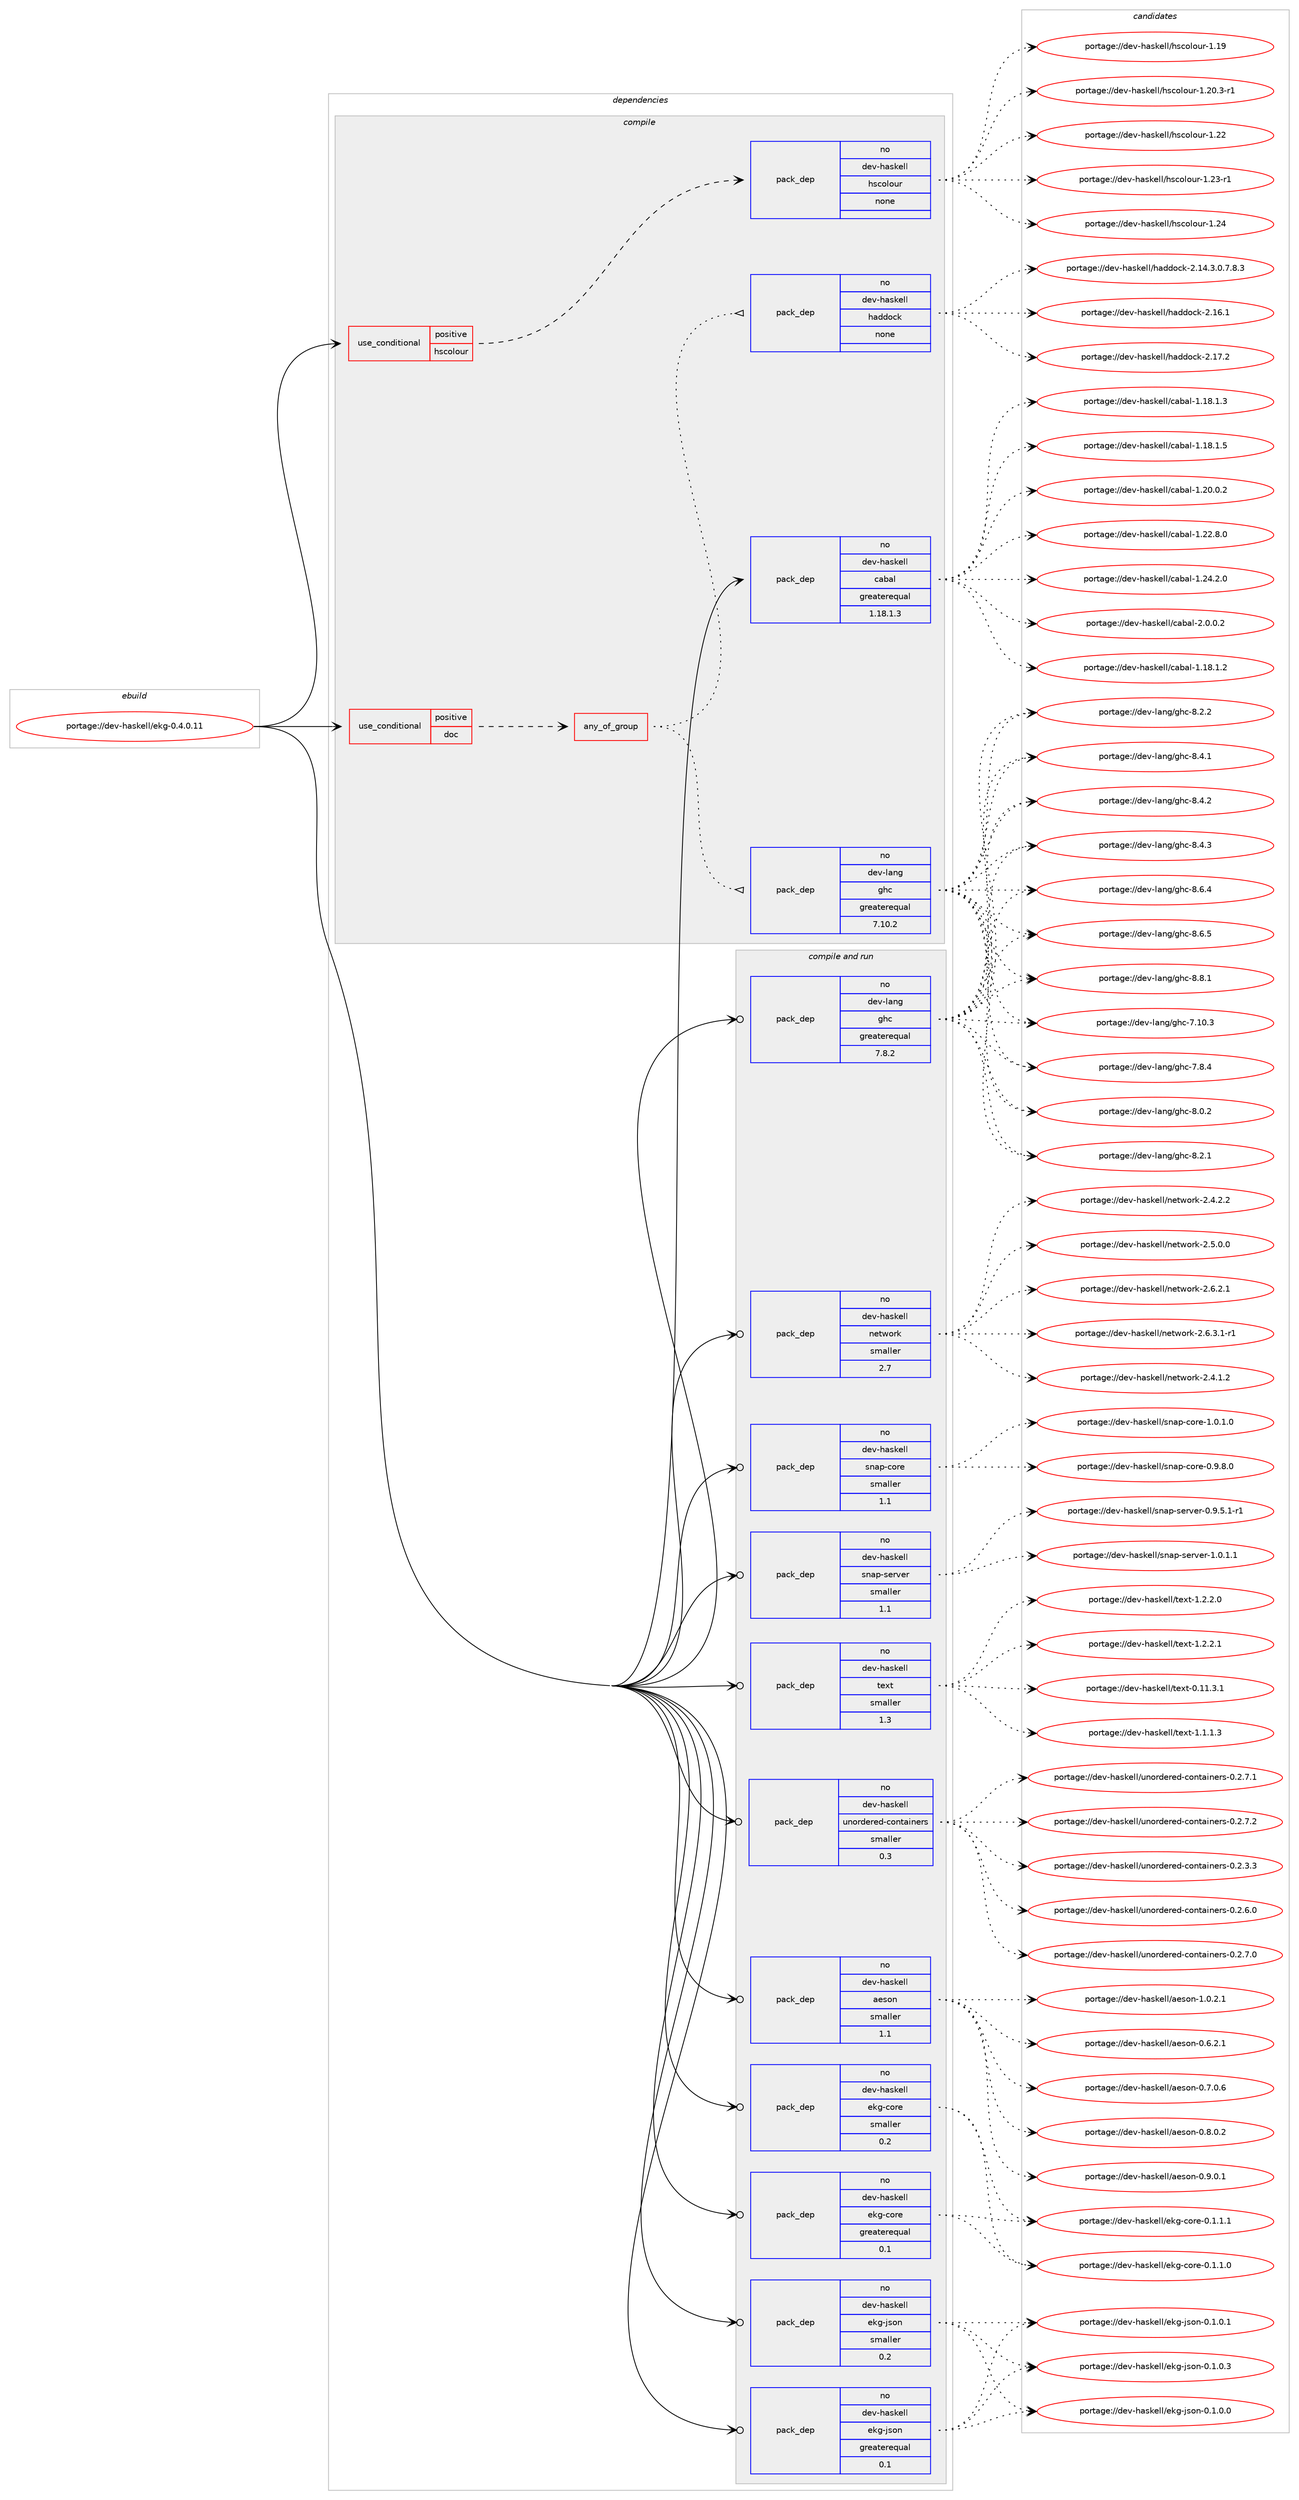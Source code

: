 digraph prolog {

# *************
# Graph options
# *************

newrank=true;
concentrate=true;
compound=true;
graph [rankdir=LR,fontname=Helvetica,fontsize=10,ranksep=1.5];#, ranksep=2.5, nodesep=0.2];
edge  [arrowhead=vee];
node  [fontname=Helvetica,fontsize=10];

# **********
# The ebuild
# **********

subgraph cluster_leftcol {
color=gray;
rank=same;
label=<<i>ebuild</i>>;
id [label="portage://dev-haskell/ekg-0.4.0.11", color=red, width=4, href="../dev-haskell/ekg-0.4.0.11.svg"];
}

# ****************
# The dependencies
# ****************

subgraph cluster_midcol {
color=gray;
label=<<i>dependencies</i>>;
subgraph cluster_compile {
fillcolor="#eeeeee";
style=filled;
label=<<i>compile</i>>;
subgraph cond15027 {
dependency67103 [label=<<TABLE BORDER="0" CELLBORDER="1" CELLSPACING="0" CELLPADDING="4"><TR><TD ROWSPAN="3" CELLPADDING="10">use_conditional</TD></TR><TR><TD>positive</TD></TR><TR><TD>doc</TD></TR></TABLE>>, shape=none, color=red];
subgraph any1627 {
dependency67104 [label=<<TABLE BORDER="0" CELLBORDER="1" CELLSPACING="0" CELLPADDING="4"><TR><TD CELLPADDING="10">any_of_group</TD></TR></TABLE>>, shape=none, color=red];subgraph pack50392 {
dependency67105 [label=<<TABLE BORDER="0" CELLBORDER="1" CELLSPACING="0" CELLPADDING="4" WIDTH="220"><TR><TD ROWSPAN="6" CELLPADDING="30">pack_dep</TD></TR><TR><TD WIDTH="110">no</TD></TR><TR><TD>dev-haskell</TD></TR><TR><TD>haddock</TD></TR><TR><TD>none</TD></TR><TR><TD></TD></TR></TABLE>>, shape=none, color=blue];
}
dependency67104:e -> dependency67105:w [weight=20,style="dotted",arrowhead="oinv"];
subgraph pack50393 {
dependency67106 [label=<<TABLE BORDER="0" CELLBORDER="1" CELLSPACING="0" CELLPADDING="4" WIDTH="220"><TR><TD ROWSPAN="6" CELLPADDING="30">pack_dep</TD></TR><TR><TD WIDTH="110">no</TD></TR><TR><TD>dev-lang</TD></TR><TR><TD>ghc</TD></TR><TR><TD>greaterequal</TD></TR><TR><TD>7.10.2</TD></TR></TABLE>>, shape=none, color=blue];
}
dependency67104:e -> dependency67106:w [weight=20,style="dotted",arrowhead="oinv"];
}
dependency67103:e -> dependency67104:w [weight=20,style="dashed",arrowhead="vee"];
}
id:e -> dependency67103:w [weight=20,style="solid",arrowhead="vee"];
subgraph cond15028 {
dependency67107 [label=<<TABLE BORDER="0" CELLBORDER="1" CELLSPACING="0" CELLPADDING="4"><TR><TD ROWSPAN="3" CELLPADDING="10">use_conditional</TD></TR><TR><TD>positive</TD></TR><TR><TD>hscolour</TD></TR></TABLE>>, shape=none, color=red];
subgraph pack50394 {
dependency67108 [label=<<TABLE BORDER="0" CELLBORDER="1" CELLSPACING="0" CELLPADDING="4" WIDTH="220"><TR><TD ROWSPAN="6" CELLPADDING="30">pack_dep</TD></TR><TR><TD WIDTH="110">no</TD></TR><TR><TD>dev-haskell</TD></TR><TR><TD>hscolour</TD></TR><TR><TD>none</TD></TR><TR><TD></TD></TR></TABLE>>, shape=none, color=blue];
}
dependency67107:e -> dependency67108:w [weight=20,style="dashed",arrowhead="vee"];
}
id:e -> dependency67107:w [weight=20,style="solid",arrowhead="vee"];
subgraph pack50395 {
dependency67109 [label=<<TABLE BORDER="0" CELLBORDER="1" CELLSPACING="0" CELLPADDING="4" WIDTH="220"><TR><TD ROWSPAN="6" CELLPADDING="30">pack_dep</TD></TR><TR><TD WIDTH="110">no</TD></TR><TR><TD>dev-haskell</TD></TR><TR><TD>cabal</TD></TR><TR><TD>greaterequal</TD></TR><TR><TD>1.18.1.3</TD></TR></TABLE>>, shape=none, color=blue];
}
id:e -> dependency67109:w [weight=20,style="solid",arrowhead="vee"];
}
subgraph cluster_compileandrun {
fillcolor="#eeeeee";
style=filled;
label=<<i>compile and run</i>>;
subgraph pack50396 {
dependency67110 [label=<<TABLE BORDER="0" CELLBORDER="1" CELLSPACING="0" CELLPADDING="4" WIDTH="220"><TR><TD ROWSPAN="6" CELLPADDING="30">pack_dep</TD></TR><TR><TD WIDTH="110">no</TD></TR><TR><TD>dev-haskell</TD></TR><TR><TD>aeson</TD></TR><TR><TD>smaller</TD></TR><TR><TD>1.1</TD></TR></TABLE>>, shape=none, color=blue];
}
id:e -> dependency67110:w [weight=20,style="solid",arrowhead="odotvee"];
subgraph pack50397 {
dependency67111 [label=<<TABLE BORDER="0" CELLBORDER="1" CELLSPACING="0" CELLPADDING="4" WIDTH="220"><TR><TD ROWSPAN="6" CELLPADDING="30">pack_dep</TD></TR><TR><TD WIDTH="110">no</TD></TR><TR><TD>dev-haskell</TD></TR><TR><TD>ekg-core</TD></TR><TR><TD>greaterequal</TD></TR><TR><TD>0.1</TD></TR></TABLE>>, shape=none, color=blue];
}
id:e -> dependency67111:w [weight=20,style="solid",arrowhead="odotvee"];
subgraph pack50398 {
dependency67112 [label=<<TABLE BORDER="0" CELLBORDER="1" CELLSPACING="0" CELLPADDING="4" WIDTH="220"><TR><TD ROWSPAN="6" CELLPADDING="30">pack_dep</TD></TR><TR><TD WIDTH="110">no</TD></TR><TR><TD>dev-haskell</TD></TR><TR><TD>ekg-core</TD></TR><TR><TD>smaller</TD></TR><TR><TD>0.2</TD></TR></TABLE>>, shape=none, color=blue];
}
id:e -> dependency67112:w [weight=20,style="solid",arrowhead="odotvee"];
subgraph pack50399 {
dependency67113 [label=<<TABLE BORDER="0" CELLBORDER="1" CELLSPACING="0" CELLPADDING="4" WIDTH="220"><TR><TD ROWSPAN="6" CELLPADDING="30">pack_dep</TD></TR><TR><TD WIDTH="110">no</TD></TR><TR><TD>dev-haskell</TD></TR><TR><TD>ekg-json</TD></TR><TR><TD>greaterequal</TD></TR><TR><TD>0.1</TD></TR></TABLE>>, shape=none, color=blue];
}
id:e -> dependency67113:w [weight=20,style="solid",arrowhead="odotvee"];
subgraph pack50400 {
dependency67114 [label=<<TABLE BORDER="0" CELLBORDER="1" CELLSPACING="0" CELLPADDING="4" WIDTH="220"><TR><TD ROWSPAN="6" CELLPADDING="30">pack_dep</TD></TR><TR><TD WIDTH="110">no</TD></TR><TR><TD>dev-haskell</TD></TR><TR><TD>ekg-json</TD></TR><TR><TD>smaller</TD></TR><TR><TD>0.2</TD></TR></TABLE>>, shape=none, color=blue];
}
id:e -> dependency67114:w [weight=20,style="solid",arrowhead="odotvee"];
subgraph pack50401 {
dependency67115 [label=<<TABLE BORDER="0" CELLBORDER="1" CELLSPACING="0" CELLPADDING="4" WIDTH="220"><TR><TD ROWSPAN="6" CELLPADDING="30">pack_dep</TD></TR><TR><TD WIDTH="110">no</TD></TR><TR><TD>dev-haskell</TD></TR><TR><TD>network</TD></TR><TR><TD>smaller</TD></TR><TR><TD>2.7</TD></TR></TABLE>>, shape=none, color=blue];
}
id:e -> dependency67115:w [weight=20,style="solid",arrowhead="odotvee"];
subgraph pack50402 {
dependency67116 [label=<<TABLE BORDER="0" CELLBORDER="1" CELLSPACING="0" CELLPADDING="4" WIDTH="220"><TR><TD ROWSPAN="6" CELLPADDING="30">pack_dep</TD></TR><TR><TD WIDTH="110">no</TD></TR><TR><TD>dev-haskell</TD></TR><TR><TD>snap-core</TD></TR><TR><TD>smaller</TD></TR><TR><TD>1.1</TD></TR></TABLE>>, shape=none, color=blue];
}
id:e -> dependency67116:w [weight=20,style="solid",arrowhead="odotvee"];
subgraph pack50403 {
dependency67117 [label=<<TABLE BORDER="0" CELLBORDER="1" CELLSPACING="0" CELLPADDING="4" WIDTH="220"><TR><TD ROWSPAN="6" CELLPADDING="30">pack_dep</TD></TR><TR><TD WIDTH="110">no</TD></TR><TR><TD>dev-haskell</TD></TR><TR><TD>snap-server</TD></TR><TR><TD>smaller</TD></TR><TR><TD>1.1</TD></TR></TABLE>>, shape=none, color=blue];
}
id:e -> dependency67117:w [weight=20,style="solid",arrowhead="odotvee"];
subgraph pack50404 {
dependency67118 [label=<<TABLE BORDER="0" CELLBORDER="1" CELLSPACING="0" CELLPADDING="4" WIDTH="220"><TR><TD ROWSPAN="6" CELLPADDING="30">pack_dep</TD></TR><TR><TD WIDTH="110">no</TD></TR><TR><TD>dev-haskell</TD></TR><TR><TD>text</TD></TR><TR><TD>smaller</TD></TR><TR><TD>1.3</TD></TR></TABLE>>, shape=none, color=blue];
}
id:e -> dependency67118:w [weight=20,style="solid",arrowhead="odotvee"];
subgraph pack50405 {
dependency67119 [label=<<TABLE BORDER="0" CELLBORDER="1" CELLSPACING="0" CELLPADDING="4" WIDTH="220"><TR><TD ROWSPAN="6" CELLPADDING="30">pack_dep</TD></TR><TR><TD WIDTH="110">no</TD></TR><TR><TD>dev-haskell</TD></TR><TR><TD>unordered-containers</TD></TR><TR><TD>smaller</TD></TR><TR><TD>0.3</TD></TR></TABLE>>, shape=none, color=blue];
}
id:e -> dependency67119:w [weight=20,style="solid",arrowhead="odotvee"];
subgraph pack50406 {
dependency67120 [label=<<TABLE BORDER="0" CELLBORDER="1" CELLSPACING="0" CELLPADDING="4" WIDTH="220"><TR><TD ROWSPAN="6" CELLPADDING="30">pack_dep</TD></TR><TR><TD WIDTH="110">no</TD></TR><TR><TD>dev-lang</TD></TR><TR><TD>ghc</TD></TR><TR><TD>greaterequal</TD></TR><TR><TD>7.8.2</TD></TR></TABLE>>, shape=none, color=blue];
}
id:e -> dependency67120:w [weight=20,style="solid",arrowhead="odotvee"];
}
subgraph cluster_run {
fillcolor="#eeeeee";
style=filled;
label=<<i>run</i>>;
}
}

# **************
# The candidates
# **************

subgraph cluster_choices {
rank=same;
color=gray;
label=<<i>candidates</i>>;

subgraph choice50392 {
color=black;
nodesep=1;
choiceportage1001011184510497115107101108108471049710010011199107455046495246514648465546564651 [label="portage://dev-haskell/haddock-2.14.3.0.7.8.3", color=red, width=4,href="../dev-haskell/haddock-2.14.3.0.7.8.3.svg"];
choiceportage100101118451049711510710110810847104971001001119910745504649544649 [label="portage://dev-haskell/haddock-2.16.1", color=red, width=4,href="../dev-haskell/haddock-2.16.1.svg"];
choiceportage100101118451049711510710110810847104971001001119910745504649554650 [label="portage://dev-haskell/haddock-2.17.2", color=red, width=4,href="../dev-haskell/haddock-2.17.2.svg"];
dependency67105:e -> choiceportage1001011184510497115107101108108471049710010011199107455046495246514648465546564651:w [style=dotted,weight="100"];
dependency67105:e -> choiceportage100101118451049711510710110810847104971001001119910745504649544649:w [style=dotted,weight="100"];
dependency67105:e -> choiceportage100101118451049711510710110810847104971001001119910745504649554650:w [style=dotted,weight="100"];
}
subgraph choice50393 {
color=black;
nodesep=1;
choiceportage1001011184510897110103471031049945554649484651 [label="portage://dev-lang/ghc-7.10.3", color=red, width=4,href="../dev-lang/ghc-7.10.3.svg"];
choiceportage10010111845108971101034710310499455546564652 [label="portage://dev-lang/ghc-7.8.4", color=red, width=4,href="../dev-lang/ghc-7.8.4.svg"];
choiceportage10010111845108971101034710310499455646484650 [label="portage://dev-lang/ghc-8.0.2", color=red, width=4,href="../dev-lang/ghc-8.0.2.svg"];
choiceportage10010111845108971101034710310499455646504649 [label="portage://dev-lang/ghc-8.2.1", color=red, width=4,href="../dev-lang/ghc-8.2.1.svg"];
choiceportage10010111845108971101034710310499455646504650 [label="portage://dev-lang/ghc-8.2.2", color=red, width=4,href="../dev-lang/ghc-8.2.2.svg"];
choiceportage10010111845108971101034710310499455646524649 [label="portage://dev-lang/ghc-8.4.1", color=red, width=4,href="../dev-lang/ghc-8.4.1.svg"];
choiceportage10010111845108971101034710310499455646524650 [label="portage://dev-lang/ghc-8.4.2", color=red, width=4,href="../dev-lang/ghc-8.4.2.svg"];
choiceportage10010111845108971101034710310499455646524651 [label="portage://dev-lang/ghc-8.4.3", color=red, width=4,href="../dev-lang/ghc-8.4.3.svg"];
choiceportage10010111845108971101034710310499455646544652 [label="portage://dev-lang/ghc-8.6.4", color=red, width=4,href="../dev-lang/ghc-8.6.4.svg"];
choiceportage10010111845108971101034710310499455646544653 [label="portage://dev-lang/ghc-8.6.5", color=red, width=4,href="../dev-lang/ghc-8.6.5.svg"];
choiceportage10010111845108971101034710310499455646564649 [label="portage://dev-lang/ghc-8.8.1", color=red, width=4,href="../dev-lang/ghc-8.8.1.svg"];
dependency67106:e -> choiceportage1001011184510897110103471031049945554649484651:w [style=dotted,weight="100"];
dependency67106:e -> choiceportage10010111845108971101034710310499455546564652:w [style=dotted,weight="100"];
dependency67106:e -> choiceportage10010111845108971101034710310499455646484650:w [style=dotted,weight="100"];
dependency67106:e -> choiceportage10010111845108971101034710310499455646504649:w [style=dotted,weight="100"];
dependency67106:e -> choiceportage10010111845108971101034710310499455646504650:w [style=dotted,weight="100"];
dependency67106:e -> choiceportage10010111845108971101034710310499455646524649:w [style=dotted,weight="100"];
dependency67106:e -> choiceportage10010111845108971101034710310499455646524650:w [style=dotted,weight="100"];
dependency67106:e -> choiceportage10010111845108971101034710310499455646524651:w [style=dotted,weight="100"];
dependency67106:e -> choiceportage10010111845108971101034710310499455646544652:w [style=dotted,weight="100"];
dependency67106:e -> choiceportage10010111845108971101034710310499455646544653:w [style=dotted,weight="100"];
dependency67106:e -> choiceportage10010111845108971101034710310499455646564649:w [style=dotted,weight="100"];
}
subgraph choice50394 {
color=black;
nodesep=1;
choiceportage100101118451049711510710110810847104115991111081111171144549464957 [label="portage://dev-haskell/hscolour-1.19", color=red, width=4,href="../dev-haskell/hscolour-1.19.svg"];
choiceportage10010111845104971151071011081084710411599111108111117114454946504846514511449 [label="portage://dev-haskell/hscolour-1.20.3-r1", color=red, width=4,href="../dev-haskell/hscolour-1.20.3-r1.svg"];
choiceportage100101118451049711510710110810847104115991111081111171144549465050 [label="portage://dev-haskell/hscolour-1.22", color=red, width=4,href="../dev-haskell/hscolour-1.22.svg"];
choiceportage1001011184510497115107101108108471041159911110811111711445494650514511449 [label="portage://dev-haskell/hscolour-1.23-r1", color=red, width=4,href="../dev-haskell/hscolour-1.23-r1.svg"];
choiceportage100101118451049711510710110810847104115991111081111171144549465052 [label="portage://dev-haskell/hscolour-1.24", color=red, width=4,href="../dev-haskell/hscolour-1.24.svg"];
dependency67108:e -> choiceportage100101118451049711510710110810847104115991111081111171144549464957:w [style=dotted,weight="100"];
dependency67108:e -> choiceportage10010111845104971151071011081084710411599111108111117114454946504846514511449:w [style=dotted,weight="100"];
dependency67108:e -> choiceportage100101118451049711510710110810847104115991111081111171144549465050:w [style=dotted,weight="100"];
dependency67108:e -> choiceportage1001011184510497115107101108108471041159911110811111711445494650514511449:w [style=dotted,weight="100"];
dependency67108:e -> choiceportage100101118451049711510710110810847104115991111081111171144549465052:w [style=dotted,weight="100"];
}
subgraph choice50395 {
color=black;
nodesep=1;
choiceportage10010111845104971151071011081084799979897108454946495646494650 [label="portage://dev-haskell/cabal-1.18.1.2", color=red, width=4,href="../dev-haskell/cabal-1.18.1.2.svg"];
choiceportage10010111845104971151071011081084799979897108454946495646494651 [label="portage://dev-haskell/cabal-1.18.1.3", color=red, width=4,href="../dev-haskell/cabal-1.18.1.3.svg"];
choiceportage10010111845104971151071011081084799979897108454946495646494653 [label="portage://dev-haskell/cabal-1.18.1.5", color=red, width=4,href="../dev-haskell/cabal-1.18.1.5.svg"];
choiceportage10010111845104971151071011081084799979897108454946504846484650 [label="portage://dev-haskell/cabal-1.20.0.2", color=red, width=4,href="../dev-haskell/cabal-1.20.0.2.svg"];
choiceportage10010111845104971151071011081084799979897108454946505046564648 [label="portage://dev-haskell/cabal-1.22.8.0", color=red, width=4,href="../dev-haskell/cabal-1.22.8.0.svg"];
choiceportage10010111845104971151071011081084799979897108454946505246504648 [label="portage://dev-haskell/cabal-1.24.2.0", color=red, width=4,href="../dev-haskell/cabal-1.24.2.0.svg"];
choiceportage100101118451049711510710110810847999798971084550464846484650 [label="portage://dev-haskell/cabal-2.0.0.2", color=red, width=4,href="../dev-haskell/cabal-2.0.0.2.svg"];
dependency67109:e -> choiceportage10010111845104971151071011081084799979897108454946495646494650:w [style=dotted,weight="100"];
dependency67109:e -> choiceportage10010111845104971151071011081084799979897108454946495646494651:w [style=dotted,weight="100"];
dependency67109:e -> choiceportage10010111845104971151071011081084799979897108454946495646494653:w [style=dotted,weight="100"];
dependency67109:e -> choiceportage10010111845104971151071011081084799979897108454946504846484650:w [style=dotted,weight="100"];
dependency67109:e -> choiceportage10010111845104971151071011081084799979897108454946505046564648:w [style=dotted,weight="100"];
dependency67109:e -> choiceportage10010111845104971151071011081084799979897108454946505246504648:w [style=dotted,weight="100"];
dependency67109:e -> choiceportage100101118451049711510710110810847999798971084550464846484650:w [style=dotted,weight="100"];
}
subgraph choice50396 {
color=black;
nodesep=1;
choiceportage100101118451049711510710110810847971011151111104548465446504649 [label="portage://dev-haskell/aeson-0.6.2.1", color=red, width=4,href="../dev-haskell/aeson-0.6.2.1.svg"];
choiceportage100101118451049711510710110810847971011151111104548465546484654 [label="portage://dev-haskell/aeson-0.7.0.6", color=red, width=4,href="../dev-haskell/aeson-0.7.0.6.svg"];
choiceportage100101118451049711510710110810847971011151111104548465646484650 [label="portage://dev-haskell/aeson-0.8.0.2", color=red, width=4,href="../dev-haskell/aeson-0.8.0.2.svg"];
choiceportage100101118451049711510710110810847971011151111104548465746484649 [label="portage://dev-haskell/aeson-0.9.0.1", color=red, width=4,href="../dev-haskell/aeson-0.9.0.1.svg"];
choiceportage100101118451049711510710110810847971011151111104549464846504649 [label="portage://dev-haskell/aeson-1.0.2.1", color=red, width=4,href="../dev-haskell/aeson-1.0.2.1.svg"];
dependency67110:e -> choiceportage100101118451049711510710110810847971011151111104548465446504649:w [style=dotted,weight="100"];
dependency67110:e -> choiceportage100101118451049711510710110810847971011151111104548465546484654:w [style=dotted,weight="100"];
dependency67110:e -> choiceportage100101118451049711510710110810847971011151111104548465646484650:w [style=dotted,weight="100"];
dependency67110:e -> choiceportage100101118451049711510710110810847971011151111104548465746484649:w [style=dotted,weight="100"];
dependency67110:e -> choiceportage100101118451049711510710110810847971011151111104549464846504649:w [style=dotted,weight="100"];
}
subgraph choice50397 {
color=black;
nodesep=1;
choiceportage10010111845104971151071011081084710110710345991111141014548464946494648 [label="portage://dev-haskell/ekg-core-0.1.1.0", color=red, width=4,href="../dev-haskell/ekg-core-0.1.1.0.svg"];
choiceportage10010111845104971151071011081084710110710345991111141014548464946494649 [label="portage://dev-haskell/ekg-core-0.1.1.1", color=red, width=4,href="../dev-haskell/ekg-core-0.1.1.1.svg"];
dependency67111:e -> choiceportage10010111845104971151071011081084710110710345991111141014548464946494648:w [style=dotted,weight="100"];
dependency67111:e -> choiceportage10010111845104971151071011081084710110710345991111141014548464946494649:w [style=dotted,weight="100"];
}
subgraph choice50398 {
color=black;
nodesep=1;
choiceportage10010111845104971151071011081084710110710345991111141014548464946494648 [label="portage://dev-haskell/ekg-core-0.1.1.0", color=red, width=4,href="../dev-haskell/ekg-core-0.1.1.0.svg"];
choiceportage10010111845104971151071011081084710110710345991111141014548464946494649 [label="portage://dev-haskell/ekg-core-0.1.1.1", color=red, width=4,href="../dev-haskell/ekg-core-0.1.1.1.svg"];
dependency67112:e -> choiceportage10010111845104971151071011081084710110710345991111141014548464946494648:w [style=dotted,weight="100"];
dependency67112:e -> choiceportage10010111845104971151071011081084710110710345991111141014548464946494649:w [style=dotted,weight="100"];
}
subgraph choice50399 {
color=black;
nodesep=1;
choiceportage100101118451049711510710110810847101107103451061151111104548464946484648 [label="portage://dev-haskell/ekg-json-0.1.0.0", color=red, width=4,href="../dev-haskell/ekg-json-0.1.0.0.svg"];
choiceportage100101118451049711510710110810847101107103451061151111104548464946484649 [label="portage://dev-haskell/ekg-json-0.1.0.1", color=red, width=4,href="../dev-haskell/ekg-json-0.1.0.1.svg"];
choiceportage100101118451049711510710110810847101107103451061151111104548464946484651 [label="portage://dev-haskell/ekg-json-0.1.0.3", color=red, width=4,href="../dev-haskell/ekg-json-0.1.0.3.svg"];
dependency67113:e -> choiceportage100101118451049711510710110810847101107103451061151111104548464946484648:w [style=dotted,weight="100"];
dependency67113:e -> choiceportage100101118451049711510710110810847101107103451061151111104548464946484649:w [style=dotted,weight="100"];
dependency67113:e -> choiceportage100101118451049711510710110810847101107103451061151111104548464946484651:w [style=dotted,weight="100"];
}
subgraph choice50400 {
color=black;
nodesep=1;
choiceportage100101118451049711510710110810847101107103451061151111104548464946484648 [label="portage://dev-haskell/ekg-json-0.1.0.0", color=red, width=4,href="../dev-haskell/ekg-json-0.1.0.0.svg"];
choiceportage100101118451049711510710110810847101107103451061151111104548464946484649 [label="portage://dev-haskell/ekg-json-0.1.0.1", color=red, width=4,href="../dev-haskell/ekg-json-0.1.0.1.svg"];
choiceportage100101118451049711510710110810847101107103451061151111104548464946484651 [label="portage://dev-haskell/ekg-json-0.1.0.3", color=red, width=4,href="../dev-haskell/ekg-json-0.1.0.3.svg"];
dependency67114:e -> choiceportage100101118451049711510710110810847101107103451061151111104548464946484648:w [style=dotted,weight="100"];
dependency67114:e -> choiceportage100101118451049711510710110810847101107103451061151111104548464946484649:w [style=dotted,weight="100"];
dependency67114:e -> choiceportage100101118451049711510710110810847101107103451061151111104548464946484651:w [style=dotted,weight="100"];
}
subgraph choice50401 {
color=black;
nodesep=1;
choiceportage1001011184510497115107101108108471101011161191111141074550465246494650 [label="portage://dev-haskell/network-2.4.1.2", color=red, width=4,href="../dev-haskell/network-2.4.1.2.svg"];
choiceportage1001011184510497115107101108108471101011161191111141074550465246504650 [label="portage://dev-haskell/network-2.4.2.2", color=red, width=4,href="../dev-haskell/network-2.4.2.2.svg"];
choiceportage1001011184510497115107101108108471101011161191111141074550465346484648 [label="portage://dev-haskell/network-2.5.0.0", color=red, width=4,href="../dev-haskell/network-2.5.0.0.svg"];
choiceportage1001011184510497115107101108108471101011161191111141074550465446504649 [label="portage://dev-haskell/network-2.6.2.1", color=red, width=4,href="../dev-haskell/network-2.6.2.1.svg"];
choiceportage10010111845104971151071011081084711010111611911111410745504654465146494511449 [label="portage://dev-haskell/network-2.6.3.1-r1", color=red, width=4,href="../dev-haskell/network-2.6.3.1-r1.svg"];
dependency67115:e -> choiceportage1001011184510497115107101108108471101011161191111141074550465246494650:w [style=dotted,weight="100"];
dependency67115:e -> choiceportage1001011184510497115107101108108471101011161191111141074550465246504650:w [style=dotted,weight="100"];
dependency67115:e -> choiceportage1001011184510497115107101108108471101011161191111141074550465346484648:w [style=dotted,weight="100"];
dependency67115:e -> choiceportage1001011184510497115107101108108471101011161191111141074550465446504649:w [style=dotted,weight="100"];
dependency67115:e -> choiceportage10010111845104971151071011081084711010111611911111410745504654465146494511449:w [style=dotted,weight="100"];
}
subgraph choice50402 {
color=black;
nodesep=1;
choiceportage1001011184510497115107101108108471151109711245991111141014548465746564648 [label="portage://dev-haskell/snap-core-0.9.8.0", color=red, width=4,href="../dev-haskell/snap-core-0.9.8.0.svg"];
choiceportage1001011184510497115107101108108471151109711245991111141014549464846494648 [label="portage://dev-haskell/snap-core-1.0.1.0", color=red, width=4,href="../dev-haskell/snap-core-1.0.1.0.svg"];
dependency67116:e -> choiceportage1001011184510497115107101108108471151109711245991111141014548465746564648:w [style=dotted,weight="100"];
dependency67116:e -> choiceportage1001011184510497115107101108108471151109711245991111141014549464846494648:w [style=dotted,weight="100"];
}
subgraph choice50403 {
color=black;
nodesep=1;
choiceportage100101118451049711510710110810847115110971124511510111411810111445484657465346494511449 [label="portage://dev-haskell/snap-server-0.9.5.1-r1", color=red, width=4,href="../dev-haskell/snap-server-0.9.5.1-r1.svg"];
choiceportage10010111845104971151071011081084711511097112451151011141181011144549464846494649 [label="portage://dev-haskell/snap-server-1.0.1.1", color=red, width=4,href="../dev-haskell/snap-server-1.0.1.1.svg"];
dependency67117:e -> choiceportage100101118451049711510710110810847115110971124511510111411810111445484657465346494511449:w [style=dotted,weight="100"];
dependency67117:e -> choiceportage10010111845104971151071011081084711511097112451151011141181011144549464846494649:w [style=dotted,weight="100"];
}
subgraph choice50404 {
color=black;
nodesep=1;
choiceportage100101118451049711510710110810847116101120116454846494946514649 [label="portage://dev-haskell/text-0.11.3.1", color=red, width=4,href="../dev-haskell/text-0.11.3.1.svg"];
choiceportage1001011184510497115107101108108471161011201164549464946494651 [label="portage://dev-haskell/text-1.1.1.3", color=red, width=4,href="../dev-haskell/text-1.1.1.3.svg"];
choiceportage1001011184510497115107101108108471161011201164549465046504648 [label="portage://dev-haskell/text-1.2.2.0", color=red, width=4,href="../dev-haskell/text-1.2.2.0.svg"];
choiceportage1001011184510497115107101108108471161011201164549465046504649 [label="portage://dev-haskell/text-1.2.2.1", color=red, width=4,href="../dev-haskell/text-1.2.2.1.svg"];
dependency67118:e -> choiceportage100101118451049711510710110810847116101120116454846494946514649:w [style=dotted,weight="100"];
dependency67118:e -> choiceportage1001011184510497115107101108108471161011201164549464946494651:w [style=dotted,weight="100"];
dependency67118:e -> choiceportage1001011184510497115107101108108471161011201164549465046504648:w [style=dotted,weight="100"];
dependency67118:e -> choiceportage1001011184510497115107101108108471161011201164549465046504649:w [style=dotted,weight="100"];
}
subgraph choice50405 {
color=black;
nodesep=1;
choiceportage1001011184510497115107101108108471171101111141001011141011004599111110116971051101011141154548465046514651 [label="portage://dev-haskell/unordered-containers-0.2.3.3", color=red, width=4,href="../dev-haskell/unordered-containers-0.2.3.3.svg"];
choiceportage1001011184510497115107101108108471171101111141001011141011004599111110116971051101011141154548465046544648 [label="portage://dev-haskell/unordered-containers-0.2.6.0", color=red, width=4,href="../dev-haskell/unordered-containers-0.2.6.0.svg"];
choiceportage1001011184510497115107101108108471171101111141001011141011004599111110116971051101011141154548465046554648 [label="portage://dev-haskell/unordered-containers-0.2.7.0", color=red, width=4,href="../dev-haskell/unordered-containers-0.2.7.0.svg"];
choiceportage1001011184510497115107101108108471171101111141001011141011004599111110116971051101011141154548465046554649 [label="portage://dev-haskell/unordered-containers-0.2.7.1", color=red, width=4,href="../dev-haskell/unordered-containers-0.2.7.1.svg"];
choiceportage1001011184510497115107101108108471171101111141001011141011004599111110116971051101011141154548465046554650 [label="portage://dev-haskell/unordered-containers-0.2.7.2", color=red, width=4,href="../dev-haskell/unordered-containers-0.2.7.2.svg"];
dependency67119:e -> choiceportage1001011184510497115107101108108471171101111141001011141011004599111110116971051101011141154548465046514651:w [style=dotted,weight="100"];
dependency67119:e -> choiceportage1001011184510497115107101108108471171101111141001011141011004599111110116971051101011141154548465046544648:w [style=dotted,weight="100"];
dependency67119:e -> choiceportage1001011184510497115107101108108471171101111141001011141011004599111110116971051101011141154548465046554648:w [style=dotted,weight="100"];
dependency67119:e -> choiceportage1001011184510497115107101108108471171101111141001011141011004599111110116971051101011141154548465046554649:w [style=dotted,weight="100"];
dependency67119:e -> choiceportage1001011184510497115107101108108471171101111141001011141011004599111110116971051101011141154548465046554650:w [style=dotted,weight="100"];
}
subgraph choice50406 {
color=black;
nodesep=1;
choiceportage1001011184510897110103471031049945554649484651 [label="portage://dev-lang/ghc-7.10.3", color=red, width=4,href="../dev-lang/ghc-7.10.3.svg"];
choiceportage10010111845108971101034710310499455546564652 [label="portage://dev-lang/ghc-7.8.4", color=red, width=4,href="../dev-lang/ghc-7.8.4.svg"];
choiceportage10010111845108971101034710310499455646484650 [label="portage://dev-lang/ghc-8.0.2", color=red, width=4,href="../dev-lang/ghc-8.0.2.svg"];
choiceportage10010111845108971101034710310499455646504649 [label="portage://dev-lang/ghc-8.2.1", color=red, width=4,href="../dev-lang/ghc-8.2.1.svg"];
choiceportage10010111845108971101034710310499455646504650 [label="portage://dev-lang/ghc-8.2.2", color=red, width=4,href="../dev-lang/ghc-8.2.2.svg"];
choiceportage10010111845108971101034710310499455646524649 [label="portage://dev-lang/ghc-8.4.1", color=red, width=4,href="../dev-lang/ghc-8.4.1.svg"];
choiceportage10010111845108971101034710310499455646524650 [label="portage://dev-lang/ghc-8.4.2", color=red, width=4,href="../dev-lang/ghc-8.4.2.svg"];
choiceportage10010111845108971101034710310499455646524651 [label="portage://dev-lang/ghc-8.4.3", color=red, width=4,href="../dev-lang/ghc-8.4.3.svg"];
choiceportage10010111845108971101034710310499455646544652 [label="portage://dev-lang/ghc-8.6.4", color=red, width=4,href="../dev-lang/ghc-8.6.4.svg"];
choiceportage10010111845108971101034710310499455646544653 [label="portage://dev-lang/ghc-8.6.5", color=red, width=4,href="../dev-lang/ghc-8.6.5.svg"];
choiceportage10010111845108971101034710310499455646564649 [label="portage://dev-lang/ghc-8.8.1", color=red, width=4,href="../dev-lang/ghc-8.8.1.svg"];
dependency67120:e -> choiceportage1001011184510897110103471031049945554649484651:w [style=dotted,weight="100"];
dependency67120:e -> choiceportage10010111845108971101034710310499455546564652:w [style=dotted,weight="100"];
dependency67120:e -> choiceportage10010111845108971101034710310499455646484650:w [style=dotted,weight="100"];
dependency67120:e -> choiceportage10010111845108971101034710310499455646504649:w [style=dotted,weight="100"];
dependency67120:e -> choiceportage10010111845108971101034710310499455646504650:w [style=dotted,weight="100"];
dependency67120:e -> choiceportage10010111845108971101034710310499455646524649:w [style=dotted,weight="100"];
dependency67120:e -> choiceportage10010111845108971101034710310499455646524650:w [style=dotted,weight="100"];
dependency67120:e -> choiceportage10010111845108971101034710310499455646524651:w [style=dotted,weight="100"];
dependency67120:e -> choiceportage10010111845108971101034710310499455646544652:w [style=dotted,weight="100"];
dependency67120:e -> choiceportage10010111845108971101034710310499455646544653:w [style=dotted,weight="100"];
dependency67120:e -> choiceportage10010111845108971101034710310499455646564649:w [style=dotted,weight="100"];
}
}

}
